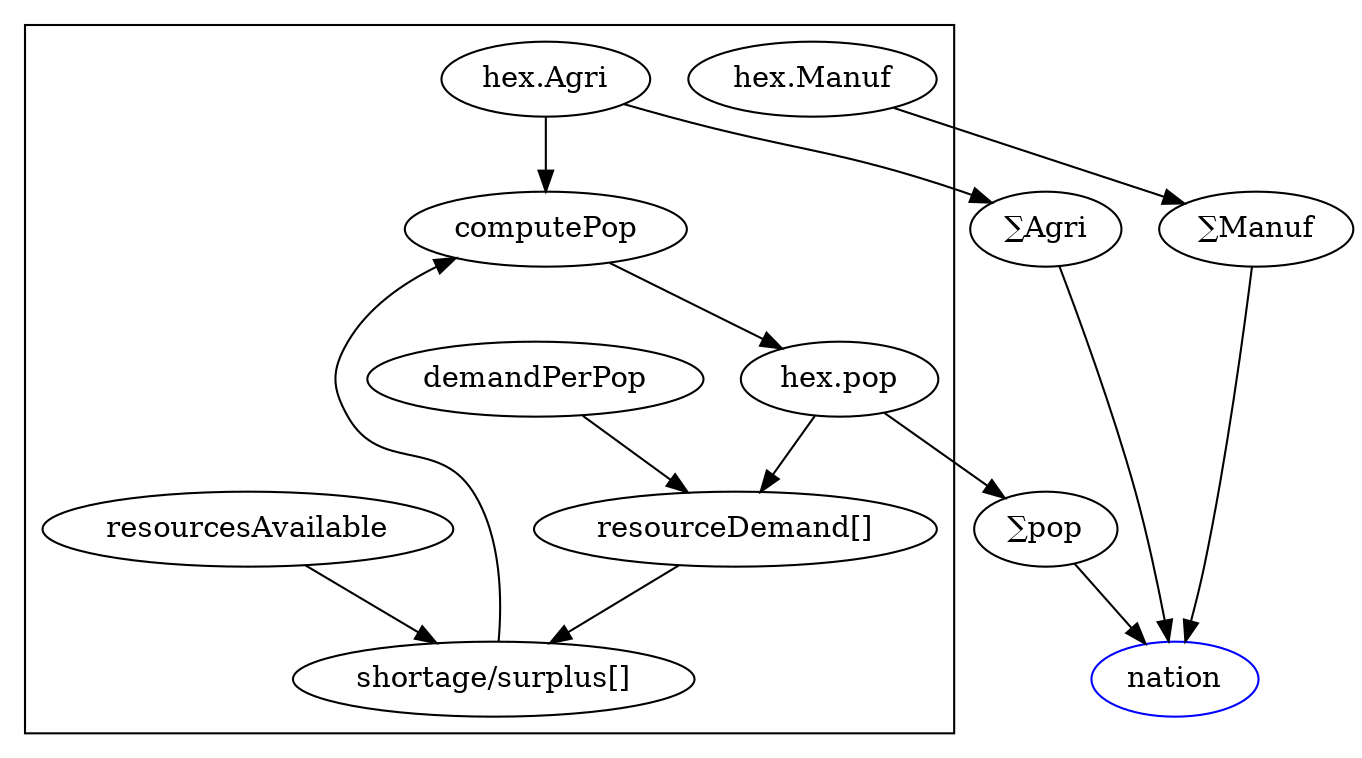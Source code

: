  digraph ethane {

 subgraph clusterHex
{
"hex.Agri"
"hex.pop"
"hex.Manuf"
"computePop"
"demandPerPop"
"resourceDemand[]"
"shortage/surplus[]"
"resourcesAvailable"
}
nation[color=blue]

     {"hex.pop","demandPerPop"}->"resourceDemand[]"->"shortage/surplus[]"->"computePop"->"hex.pop"
"resourcesAvailable"->"shortage/surplus[]"
     "hex.Agri" ->"computePop"
    "hex.Manuf"->"∑Manuf"->nation
     "hex.Agri"->"∑Agri"->nation
"hex.pop"->"∑pop"->nation
 }
